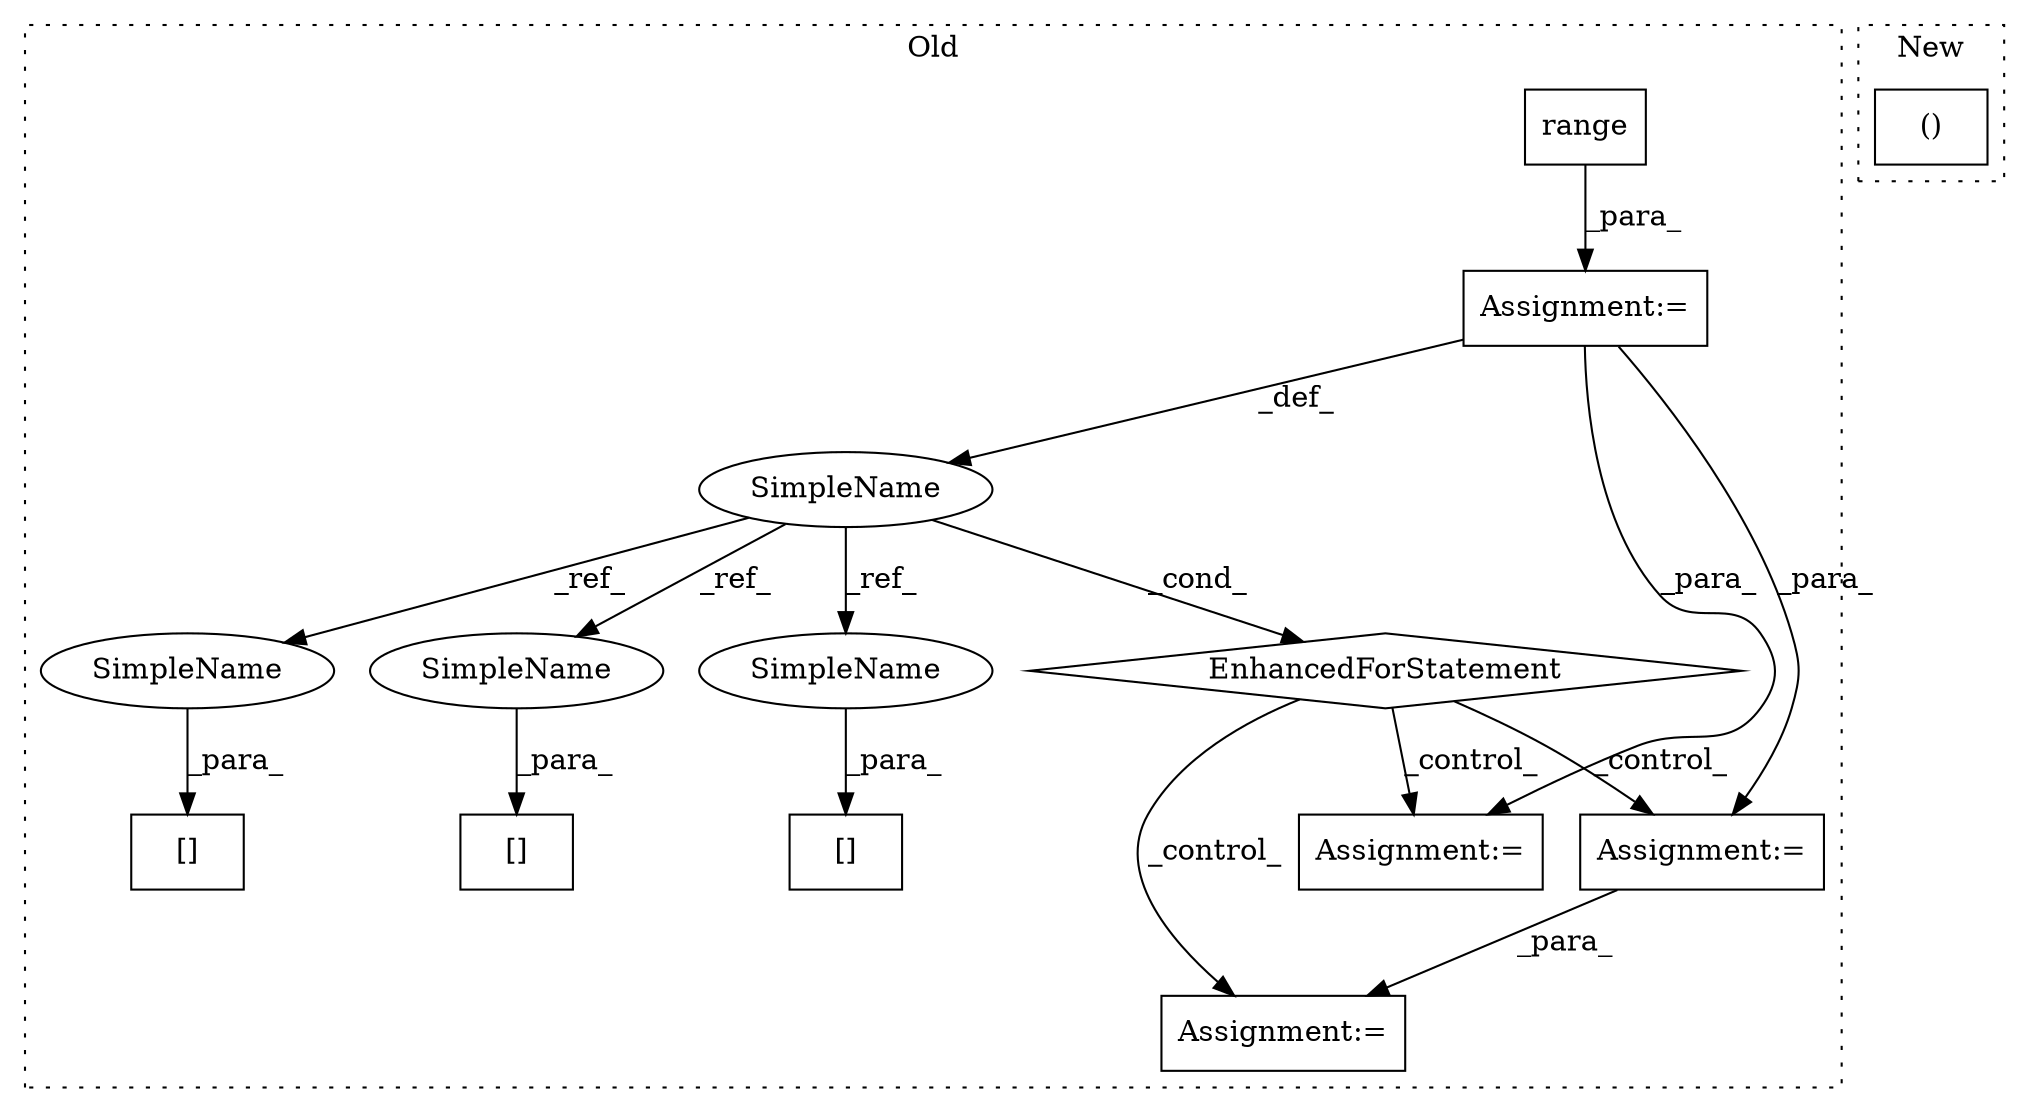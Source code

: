 digraph G {
subgraph cluster0 {
1 [label="range" a="32" s="1812,1837" l="6,1" shape="box"];
3 [label="Assignment:=" a="7" s="1751,1838" l="53,2" shape="box"];
4 [label="EnhancedForStatement" a="70" s="1751,1838" l="53,2" shape="diamond"];
5 [label="[]" a="2" s="2042,2058" l="15,1" shape="box"];
6 [label="SimpleName" a="42" s="1808" l="1" shape="ellipse"];
7 [label="Assignment:=" a="7" s="1892" l="1" shape="box"];
8 [label="[]" a="2" s="1857,1873" l="15,1" shape="box"];
9 [label="Assignment:=" a="7" s="2062" l="1" shape="box"];
10 [label="[]" a="2" s="1893,1909" l="15,1" shape="box"];
11 [label="Assignment:=" a="7" s="1856" l="1" shape="box"];
12 [label="SimpleName" a="42" s="1908" l="1" shape="ellipse"];
13 [label="SimpleName" a="42" s="2057" l="1" shape="ellipse"];
14 [label="SimpleName" a="42" s="1872" l="1" shape="ellipse"];
label = "Old";
style="dotted";
}
subgraph cluster1 {
2 [label="()" a="106" s="1894" l="28" shape="box"];
label = "New";
style="dotted";
}
1 -> 3 [label="_para_"];
3 -> 7 [label="_para_"];
3 -> 6 [label="_def_"];
3 -> 11 [label="_para_"];
4 -> 9 [label="_control_"];
4 -> 7 [label="_control_"];
4 -> 11 [label="_control_"];
6 -> 12 [label="_ref_"];
6 -> 13 [label="_ref_"];
6 -> 14 [label="_ref_"];
6 -> 4 [label="_cond_"];
11 -> 9 [label="_para_"];
12 -> 10 [label="_para_"];
13 -> 5 [label="_para_"];
14 -> 8 [label="_para_"];
}